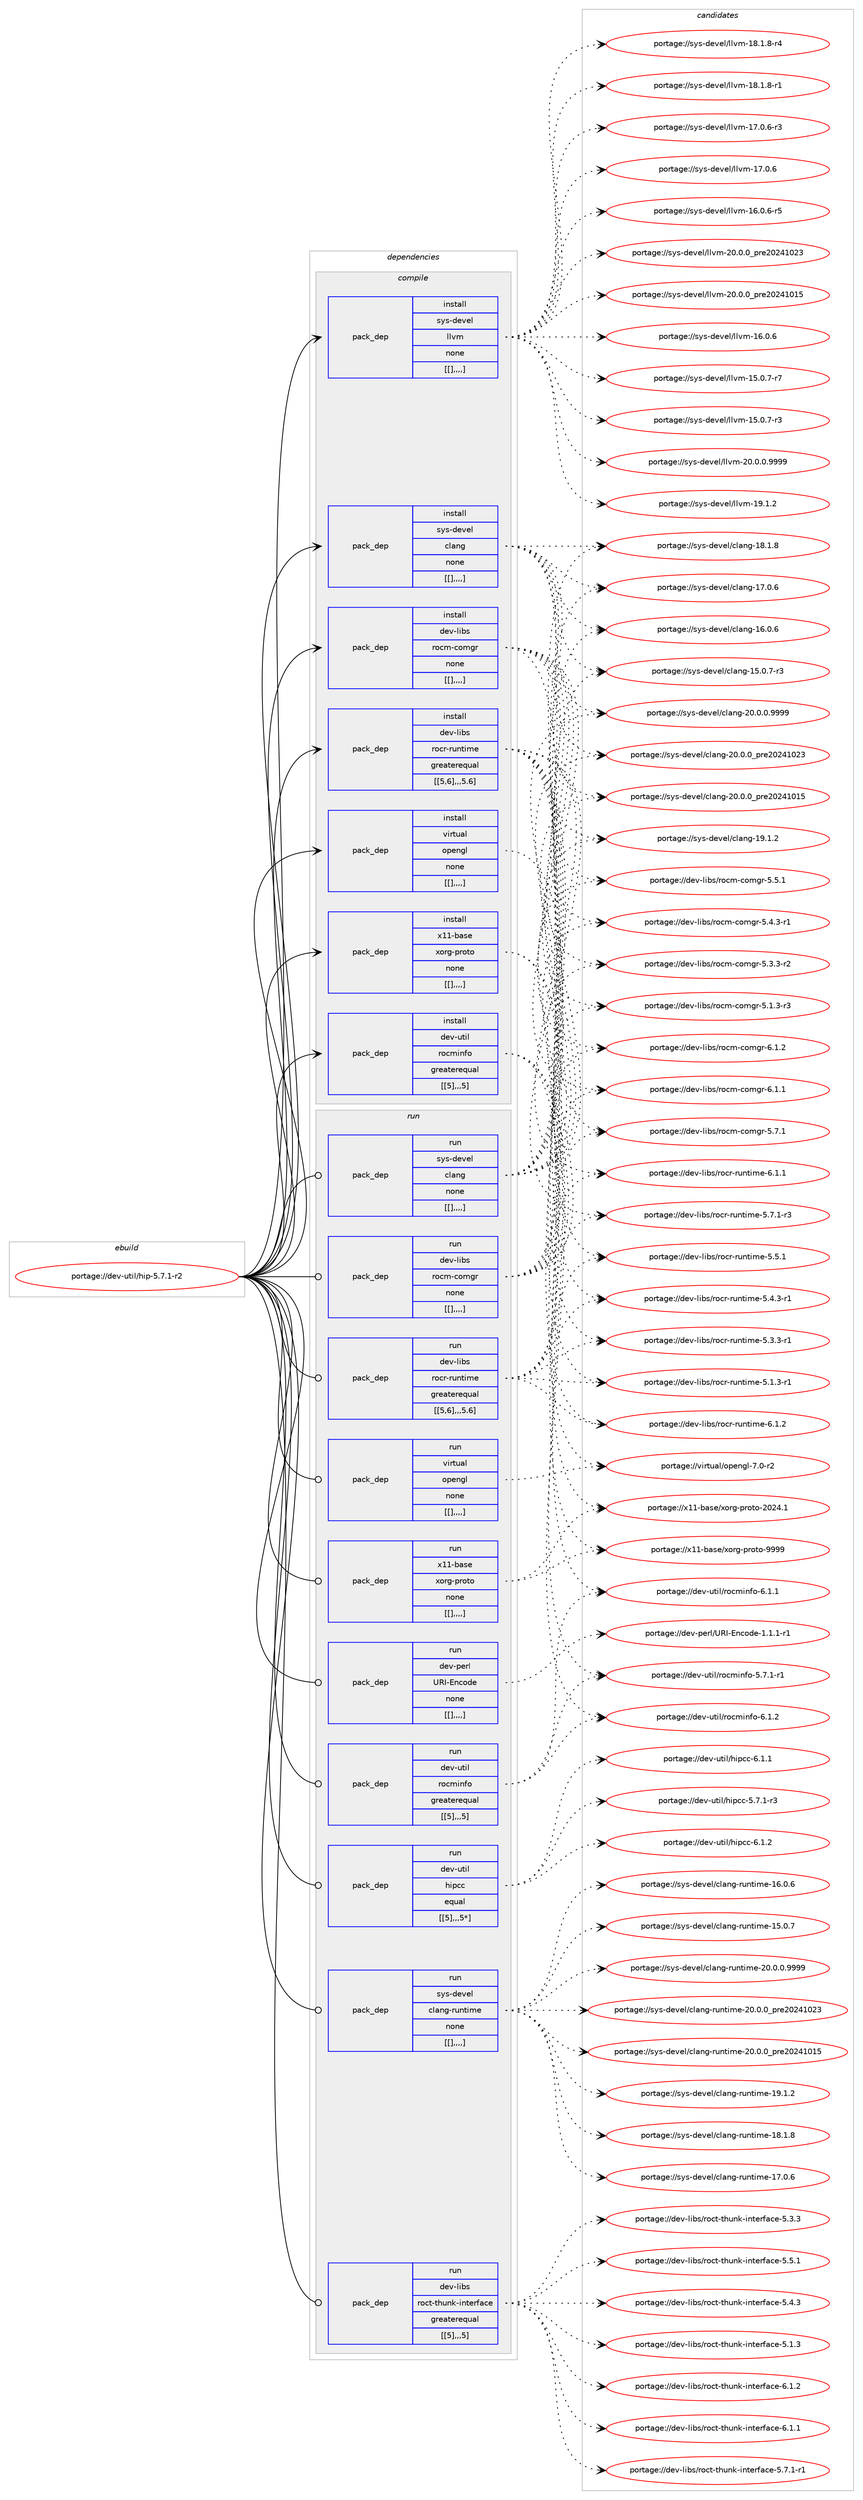 digraph prolog {

# *************
# Graph options
# *************

newrank=true;
concentrate=true;
compound=true;
graph [rankdir=LR,fontname=Helvetica,fontsize=10,ranksep=1.5];#, ranksep=2.5, nodesep=0.2];
edge  [arrowhead=vee];
node  [fontname=Helvetica,fontsize=10];

# **********
# The ebuild
# **********

subgraph cluster_leftcol {
color=gray;
label=<<i>ebuild</i>>;
id [label="portage://dev-util/hip-5.7.1-r2", color=red, width=4, href="../dev-util/hip-5.7.1-r2.svg"];
}

# ****************
# The dependencies
# ****************

subgraph cluster_midcol {
color=gray;
label=<<i>dependencies</i>>;
subgraph cluster_compile {
fillcolor="#eeeeee";
style=filled;
label=<<i>compile</i>>;
subgraph pack160342 {
dependency227224 [label=<<TABLE BORDER="0" CELLBORDER="1" CELLSPACING="0" CELLPADDING="4" WIDTH="220"><TR><TD ROWSPAN="6" CELLPADDING="30">pack_dep</TD></TR><TR><TD WIDTH="110">install</TD></TR><TR><TD>dev-libs</TD></TR><TR><TD>rocm-comgr</TD></TR><TR><TD>none</TD></TR><TR><TD>[[],,,,]</TD></TR></TABLE>>, shape=none, color=blue];
}
id:e -> dependency227224:w [weight=20,style="solid",arrowhead="vee"];
subgraph pack160367 {
dependency227259 [label=<<TABLE BORDER="0" CELLBORDER="1" CELLSPACING="0" CELLPADDING="4" WIDTH="220"><TR><TD ROWSPAN="6" CELLPADDING="30">pack_dep</TD></TR><TR><TD WIDTH="110">install</TD></TR><TR><TD>dev-libs</TD></TR><TR><TD>rocr-runtime</TD></TR><TR><TD>greaterequal</TD></TR><TR><TD>[[5,6],,,5.6]</TD></TR></TABLE>>, shape=none, color=blue];
}
id:e -> dependency227259:w [weight=20,style="solid",arrowhead="vee"];
subgraph pack160406 {
dependency227277 [label=<<TABLE BORDER="0" CELLBORDER="1" CELLSPACING="0" CELLPADDING="4" WIDTH="220"><TR><TD ROWSPAN="6" CELLPADDING="30">pack_dep</TD></TR><TR><TD WIDTH="110">install</TD></TR><TR><TD>dev-util</TD></TR><TR><TD>rocminfo</TD></TR><TR><TD>greaterequal</TD></TR><TR><TD>[[5],,,5]</TD></TR></TABLE>>, shape=none, color=blue];
}
id:e -> dependency227277:w [weight=20,style="solid",arrowhead="vee"];
subgraph pack160409 {
dependency227299 [label=<<TABLE BORDER="0" CELLBORDER="1" CELLSPACING="0" CELLPADDING="4" WIDTH="220"><TR><TD ROWSPAN="6" CELLPADDING="30">pack_dep</TD></TR><TR><TD WIDTH="110">install</TD></TR><TR><TD>sys-devel</TD></TR><TR><TD>clang</TD></TR><TR><TD>none</TD></TR><TR><TD>[[],,,,]</TD></TR></TABLE>>, shape=none, color=blue];
}
id:e -> dependency227299:w [weight=20,style="solid",arrowhead="vee"];
subgraph pack160440 {
dependency227330 [label=<<TABLE BORDER="0" CELLBORDER="1" CELLSPACING="0" CELLPADDING="4" WIDTH="220"><TR><TD ROWSPAN="6" CELLPADDING="30">pack_dep</TD></TR><TR><TD WIDTH="110">install</TD></TR><TR><TD>virtual</TD></TR><TR><TD>opengl</TD></TR><TR><TD>none</TD></TR><TR><TD>[[],,,,]</TD></TR></TABLE>>, shape=none, color=blue];
}
id:e -> dependency227330:w [weight=20,style="solid",arrowhead="vee"];
subgraph pack160446 {
dependency227377 [label=<<TABLE BORDER="0" CELLBORDER="1" CELLSPACING="0" CELLPADDING="4" WIDTH="220"><TR><TD ROWSPAN="6" CELLPADDING="30">pack_dep</TD></TR><TR><TD WIDTH="110">install</TD></TR><TR><TD>x11-base</TD></TR><TR><TD>xorg-proto</TD></TR><TR><TD>none</TD></TR><TR><TD>[[],,,,]</TD></TR></TABLE>>, shape=none, color=blue];
}
id:e -> dependency227377:w [weight=20,style="solid",arrowhead="vee"];
subgraph pack160574 {
dependency227504 [label=<<TABLE BORDER="0" CELLBORDER="1" CELLSPACING="0" CELLPADDING="4" WIDTH="220"><TR><TD ROWSPAN="6" CELLPADDING="30">pack_dep</TD></TR><TR><TD WIDTH="110">install</TD></TR><TR><TD>sys-devel</TD></TR><TR><TD>llvm</TD></TR><TR><TD>none</TD></TR><TR><TD>[[],,,,]</TD></TR></TABLE>>, shape=none, color=blue];
}
id:e -> dependency227504:w [weight=20,style="solid",arrowhead="vee"];
}
subgraph cluster_compileandrun {
fillcolor="#eeeeee";
style=filled;
label=<<i>compile and run</i>>;
}
subgraph cluster_run {
fillcolor="#eeeeee";
style=filled;
label=<<i>run</i>>;
subgraph pack160580 {
dependency227514 [label=<<TABLE BORDER="0" CELLBORDER="1" CELLSPACING="0" CELLPADDING="4" WIDTH="220"><TR><TD ROWSPAN="6" CELLPADDING="30">pack_dep</TD></TR><TR><TD WIDTH="110">run</TD></TR><TR><TD>dev-libs</TD></TR><TR><TD>rocm-comgr</TD></TR><TR><TD>none</TD></TR><TR><TD>[[],,,,]</TD></TR></TABLE>>, shape=none, color=blue];
}
id:e -> dependency227514:w [weight=20,style="solid",arrowhead="odot"];
subgraph pack160600 {
dependency227535 [label=<<TABLE BORDER="0" CELLBORDER="1" CELLSPACING="0" CELLPADDING="4" WIDTH="220"><TR><TD ROWSPAN="6" CELLPADDING="30">pack_dep</TD></TR><TR><TD WIDTH="110">run</TD></TR><TR><TD>dev-libs</TD></TR><TR><TD>rocr-runtime</TD></TR><TR><TD>greaterequal</TD></TR><TR><TD>[[5,6],,,5.6]</TD></TR></TABLE>>, shape=none, color=blue];
}
id:e -> dependency227535:w [weight=20,style="solid",arrowhead="odot"];
subgraph pack160608 {
dependency227540 [label=<<TABLE BORDER="0" CELLBORDER="1" CELLSPACING="0" CELLPADDING="4" WIDTH="220"><TR><TD ROWSPAN="6" CELLPADDING="30">pack_dep</TD></TR><TR><TD WIDTH="110">run</TD></TR><TR><TD>dev-libs</TD></TR><TR><TD>roct-thunk-interface</TD></TR><TR><TD>greaterequal</TD></TR><TR><TD>[[5],,,5]</TD></TR></TABLE>>, shape=none, color=blue];
}
id:e -> dependency227540:w [weight=20,style="solid",arrowhead="odot"];
subgraph pack160612 {
dependency227547 [label=<<TABLE BORDER="0" CELLBORDER="1" CELLSPACING="0" CELLPADDING="4" WIDTH="220"><TR><TD ROWSPAN="6" CELLPADDING="30">pack_dep</TD></TR><TR><TD WIDTH="110">run</TD></TR><TR><TD>dev-perl</TD></TR><TR><TD>URI-Encode</TD></TR><TR><TD>none</TD></TR><TR><TD>[[],,,,]</TD></TR></TABLE>>, shape=none, color=blue];
}
id:e -> dependency227547:w [weight=20,style="solid",arrowhead="odot"];
subgraph pack160643 {
dependency227592 [label=<<TABLE BORDER="0" CELLBORDER="1" CELLSPACING="0" CELLPADDING="4" WIDTH="220"><TR><TD ROWSPAN="6" CELLPADDING="30">pack_dep</TD></TR><TR><TD WIDTH="110">run</TD></TR><TR><TD>dev-util</TD></TR><TR><TD>hipcc</TD></TR><TR><TD>equal</TD></TR><TR><TD>[[5],,,5*]</TD></TR></TABLE>>, shape=none, color=blue];
}
id:e -> dependency227592:w [weight=20,style="solid",arrowhead="odot"];
subgraph pack160651 {
dependency227598 [label=<<TABLE BORDER="0" CELLBORDER="1" CELLSPACING="0" CELLPADDING="4" WIDTH="220"><TR><TD ROWSPAN="6" CELLPADDING="30">pack_dep</TD></TR><TR><TD WIDTH="110">run</TD></TR><TR><TD>dev-util</TD></TR><TR><TD>rocminfo</TD></TR><TR><TD>greaterequal</TD></TR><TR><TD>[[5],,,5]</TD></TR></TABLE>>, shape=none, color=blue];
}
id:e -> dependency227598:w [weight=20,style="solid",arrowhead="odot"];
subgraph pack160654 {
dependency227606 [label=<<TABLE BORDER="0" CELLBORDER="1" CELLSPACING="0" CELLPADDING="4" WIDTH="220"><TR><TD ROWSPAN="6" CELLPADDING="30">pack_dep</TD></TR><TR><TD WIDTH="110">run</TD></TR><TR><TD>sys-devel</TD></TR><TR><TD>clang</TD></TR><TR><TD>none</TD></TR><TR><TD>[[],,,,]</TD></TR></TABLE>>, shape=none, color=blue];
}
id:e -> dependency227606:w [weight=20,style="solid",arrowhead="odot"];
subgraph pack160660 {
dependency227619 [label=<<TABLE BORDER="0" CELLBORDER="1" CELLSPACING="0" CELLPADDING="4" WIDTH="220"><TR><TD ROWSPAN="6" CELLPADDING="30">pack_dep</TD></TR><TR><TD WIDTH="110">run</TD></TR><TR><TD>sys-devel</TD></TR><TR><TD>clang-runtime</TD></TR><TR><TD>none</TD></TR><TR><TD>[[],,,,]</TD></TR></TABLE>>, shape=none, color=blue];
}
id:e -> dependency227619:w [weight=20,style="solid",arrowhead="odot"];
subgraph pack160670 {
dependency227641 [label=<<TABLE BORDER="0" CELLBORDER="1" CELLSPACING="0" CELLPADDING="4" WIDTH="220"><TR><TD ROWSPAN="6" CELLPADDING="30">pack_dep</TD></TR><TR><TD WIDTH="110">run</TD></TR><TR><TD>virtual</TD></TR><TR><TD>opengl</TD></TR><TR><TD>none</TD></TR><TR><TD>[[],,,,]</TD></TR></TABLE>>, shape=none, color=blue];
}
id:e -> dependency227641:w [weight=20,style="solid",arrowhead="odot"];
subgraph pack160707 {
dependency227693 [label=<<TABLE BORDER="0" CELLBORDER="1" CELLSPACING="0" CELLPADDING="4" WIDTH="220"><TR><TD ROWSPAN="6" CELLPADDING="30">pack_dep</TD></TR><TR><TD WIDTH="110">run</TD></TR><TR><TD>x11-base</TD></TR><TR><TD>xorg-proto</TD></TR><TR><TD>none</TD></TR><TR><TD>[[],,,,]</TD></TR></TABLE>>, shape=none, color=blue];
}
id:e -> dependency227693:w [weight=20,style="solid",arrowhead="odot"];
}
}

# **************
# The candidates
# **************

subgraph cluster_choices {
rank=same;
color=gray;
label=<<i>candidates</i>>;

subgraph choice160169 {
color=black;
nodesep=1;
choice100101118451081059811547114111991094599111109103114455446494650 [label="portage://dev-libs/rocm-comgr-6.1.2", color=red, width=4,href="../dev-libs/rocm-comgr-6.1.2.svg"];
choice100101118451081059811547114111991094599111109103114455446494649 [label="portage://dev-libs/rocm-comgr-6.1.1", color=red, width=4,href="../dev-libs/rocm-comgr-6.1.1.svg"];
choice100101118451081059811547114111991094599111109103114455346554649 [label="portage://dev-libs/rocm-comgr-5.7.1", color=red, width=4,href="../dev-libs/rocm-comgr-5.7.1.svg"];
choice100101118451081059811547114111991094599111109103114455346534649 [label="portage://dev-libs/rocm-comgr-5.5.1", color=red, width=4,href="../dev-libs/rocm-comgr-5.5.1.svg"];
choice1001011184510810598115471141119910945991111091031144553465246514511449 [label="portage://dev-libs/rocm-comgr-5.4.3-r1", color=red, width=4,href="../dev-libs/rocm-comgr-5.4.3-r1.svg"];
choice1001011184510810598115471141119910945991111091031144553465146514511450 [label="portage://dev-libs/rocm-comgr-5.3.3-r2", color=red, width=4,href="../dev-libs/rocm-comgr-5.3.3-r2.svg"];
choice1001011184510810598115471141119910945991111091031144553464946514511451 [label="portage://dev-libs/rocm-comgr-5.1.3-r3", color=red, width=4,href="../dev-libs/rocm-comgr-5.1.3-r3.svg"];
dependency227224:e -> choice100101118451081059811547114111991094599111109103114455446494650:w [style=dotted,weight="100"];
dependency227224:e -> choice100101118451081059811547114111991094599111109103114455446494649:w [style=dotted,weight="100"];
dependency227224:e -> choice100101118451081059811547114111991094599111109103114455346554649:w [style=dotted,weight="100"];
dependency227224:e -> choice100101118451081059811547114111991094599111109103114455346534649:w [style=dotted,weight="100"];
dependency227224:e -> choice1001011184510810598115471141119910945991111091031144553465246514511449:w [style=dotted,weight="100"];
dependency227224:e -> choice1001011184510810598115471141119910945991111091031144553465146514511450:w [style=dotted,weight="100"];
dependency227224:e -> choice1001011184510810598115471141119910945991111091031144553464946514511451:w [style=dotted,weight="100"];
}
subgraph choice160188 {
color=black;
nodesep=1;
choice1001011184510810598115471141119911445114117110116105109101455446494650 [label="portage://dev-libs/rocr-runtime-6.1.2", color=red, width=4,href="../dev-libs/rocr-runtime-6.1.2.svg"];
choice1001011184510810598115471141119911445114117110116105109101455446494649 [label="portage://dev-libs/rocr-runtime-6.1.1", color=red, width=4,href="../dev-libs/rocr-runtime-6.1.1.svg"];
choice10010111845108105981154711411199114451141171101161051091014553465546494511451 [label="portage://dev-libs/rocr-runtime-5.7.1-r3", color=red, width=4,href="../dev-libs/rocr-runtime-5.7.1-r3.svg"];
choice1001011184510810598115471141119911445114117110116105109101455346534649 [label="portage://dev-libs/rocr-runtime-5.5.1", color=red, width=4,href="../dev-libs/rocr-runtime-5.5.1.svg"];
choice10010111845108105981154711411199114451141171101161051091014553465246514511449 [label="portage://dev-libs/rocr-runtime-5.4.3-r1", color=red, width=4,href="../dev-libs/rocr-runtime-5.4.3-r1.svg"];
choice10010111845108105981154711411199114451141171101161051091014553465146514511449 [label="portage://dev-libs/rocr-runtime-5.3.3-r1", color=red, width=4,href="../dev-libs/rocr-runtime-5.3.3-r1.svg"];
choice10010111845108105981154711411199114451141171101161051091014553464946514511449 [label="portage://dev-libs/rocr-runtime-5.1.3-r1", color=red, width=4,href="../dev-libs/rocr-runtime-5.1.3-r1.svg"];
dependency227259:e -> choice1001011184510810598115471141119911445114117110116105109101455446494650:w [style=dotted,weight="100"];
dependency227259:e -> choice1001011184510810598115471141119911445114117110116105109101455446494649:w [style=dotted,weight="100"];
dependency227259:e -> choice10010111845108105981154711411199114451141171101161051091014553465546494511451:w [style=dotted,weight="100"];
dependency227259:e -> choice1001011184510810598115471141119911445114117110116105109101455346534649:w [style=dotted,weight="100"];
dependency227259:e -> choice10010111845108105981154711411199114451141171101161051091014553465246514511449:w [style=dotted,weight="100"];
dependency227259:e -> choice10010111845108105981154711411199114451141171101161051091014553465146514511449:w [style=dotted,weight="100"];
dependency227259:e -> choice10010111845108105981154711411199114451141171101161051091014553464946514511449:w [style=dotted,weight="100"];
}
subgraph choice160210 {
color=black;
nodesep=1;
choice100101118451171161051084711411199109105110102111455446494650 [label="portage://dev-util/rocminfo-6.1.2", color=red, width=4,href="../dev-util/rocminfo-6.1.2.svg"];
choice100101118451171161051084711411199109105110102111455446494649 [label="portage://dev-util/rocminfo-6.1.1", color=red, width=4,href="../dev-util/rocminfo-6.1.1.svg"];
choice1001011184511711610510847114111991091051101021114553465546494511449 [label="portage://dev-util/rocminfo-5.7.1-r1", color=red, width=4,href="../dev-util/rocminfo-5.7.1-r1.svg"];
dependency227277:e -> choice100101118451171161051084711411199109105110102111455446494650:w [style=dotted,weight="100"];
dependency227277:e -> choice100101118451171161051084711411199109105110102111455446494649:w [style=dotted,weight="100"];
dependency227277:e -> choice1001011184511711610510847114111991091051101021114553465546494511449:w [style=dotted,weight="100"];
}
subgraph choice160220 {
color=black;
nodesep=1;
choice11512111545100101118101108479910897110103455048464846484657575757 [label="portage://sys-devel/clang-20.0.0.9999", color=red, width=4,href="../sys-devel/clang-20.0.0.9999.svg"];
choice1151211154510010111810110847991089711010345504846484648951121141015048505249485051 [label="portage://sys-devel/clang-20.0.0_pre20241023", color=red, width=4,href="../sys-devel/clang-20.0.0_pre20241023.svg"];
choice1151211154510010111810110847991089711010345504846484648951121141015048505249484953 [label="portage://sys-devel/clang-20.0.0_pre20241015", color=red, width=4,href="../sys-devel/clang-20.0.0_pre20241015.svg"];
choice1151211154510010111810110847991089711010345495746494650 [label="portage://sys-devel/clang-19.1.2", color=red, width=4,href="../sys-devel/clang-19.1.2.svg"];
choice1151211154510010111810110847991089711010345495646494656 [label="portage://sys-devel/clang-18.1.8", color=red, width=4,href="../sys-devel/clang-18.1.8.svg"];
choice1151211154510010111810110847991089711010345495546484654 [label="portage://sys-devel/clang-17.0.6", color=red, width=4,href="../sys-devel/clang-17.0.6.svg"];
choice1151211154510010111810110847991089711010345495446484654 [label="portage://sys-devel/clang-16.0.6", color=red, width=4,href="../sys-devel/clang-16.0.6.svg"];
choice11512111545100101118101108479910897110103454953464846554511451 [label="portage://sys-devel/clang-15.0.7-r3", color=red, width=4,href="../sys-devel/clang-15.0.7-r3.svg"];
dependency227299:e -> choice11512111545100101118101108479910897110103455048464846484657575757:w [style=dotted,weight="100"];
dependency227299:e -> choice1151211154510010111810110847991089711010345504846484648951121141015048505249485051:w [style=dotted,weight="100"];
dependency227299:e -> choice1151211154510010111810110847991089711010345504846484648951121141015048505249484953:w [style=dotted,weight="100"];
dependency227299:e -> choice1151211154510010111810110847991089711010345495746494650:w [style=dotted,weight="100"];
dependency227299:e -> choice1151211154510010111810110847991089711010345495646494656:w [style=dotted,weight="100"];
dependency227299:e -> choice1151211154510010111810110847991089711010345495546484654:w [style=dotted,weight="100"];
dependency227299:e -> choice1151211154510010111810110847991089711010345495446484654:w [style=dotted,weight="100"];
dependency227299:e -> choice11512111545100101118101108479910897110103454953464846554511451:w [style=dotted,weight="100"];
}
subgraph choice160227 {
color=black;
nodesep=1;
choice1181051141161179710847111112101110103108455546484511450 [label="portage://virtual/opengl-7.0-r2", color=red, width=4,href="../virtual/opengl-7.0-r2.svg"];
dependency227330:e -> choice1181051141161179710847111112101110103108455546484511450:w [style=dotted,weight="100"];
}
subgraph choice160266 {
color=black;
nodesep=1;
choice120494945989711510147120111114103451121141111161114557575757 [label="portage://x11-base/xorg-proto-9999", color=red, width=4,href="../x11-base/xorg-proto-9999.svg"];
choice1204949459897115101471201111141034511211411111611145504850524649 [label="portage://x11-base/xorg-proto-2024.1", color=red, width=4,href="../x11-base/xorg-proto-2024.1.svg"];
dependency227377:e -> choice120494945989711510147120111114103451121141111161114557575757:w [style=dotted,weight="100"];
dependency227377:e -> choice1204949459897115101471201111141034511211411111611145504850524649:w [style=dotted,weight="100"];
}
subgraph choice160283 {
color=black;
nodesep=1;
choice1151211154510010111810110847108108118109455048464846484657575757 [label="portage://sys-devel/llvm-20.0.0.9999", color=red, width=4,href="../sys-devel/llvm-20.0.0.9999.svg"];
choice115121115451001011181011084710810811810945504846484648951121141015048505249485051 [label="portage://sys-devel/llvm-20.0.0_pre20241023", color=red, width=4,href="../sys-devel/llvm-20.0.0_pre20241023.svg"];
choice115121115451001011181011084710810811810945504846484648951121141015048505249484953 [label="portage://sys-devel/llvm-20.0.0_pre20241015", color=red, width=4,href="../sys-devel/llvm-20.0.0_pre20241015.svg"];
choice115121115451001011181011084710810811810945495746494650 [label="portage://sys-devel/llvm-19.1.2", color=red, width=4,href="../sys-devel/llvm-19.1.2.svg"];
choice1151211154510010111810110847108108118109454956464946564511452 [label="portage://sys-devel/llvm-18.1.8-r4", color=red, width=4,href="../sys-devel/llvm-18.1.8-r4.svg"];
choice1151211154510010111810110847108108118109454956464946564511449 [label="portage://sys-devel/llvm-18.1.8-r1", color=red, width=4,href="../sys-devel/llvm-18.1.8-r1.svg"];
choice1151211154510010111810110847108108118109454955464846544511451 [label="portage://sys-devel/llvm-17.0.6-r3", color=red, width=4,href="../sys-devel/llvm-17.0.6-r3.svg"];
choice115121115451001011181011084710810811810945495546484654 [label="portage://sys-devel/llvm-17.0.6", color=red, width=4,href="../sys-devel/llvm-17.0.6.svg"];
choice1151211154510010111810110847108108118109454954464846544511453 [label="portage://sys-devel/llvm-16.0.6-r5", color=red, width=4,href="../sys-devel/llvm-16.0.6-r5.svg"];
choice115121115451001011181011084710810811810945495446484654 [label="portage://sys-devel/llvm-16.0.6", color=red, width=4,href="../sys-devel/llvm-16.0.6.svg"];
choice1151211154510010111810110847108108118109454953464846554511455 [label="portage://sys-devel/llvm-15.0.7-r7", color=red, width=4,href="../sys-devel/llvm-15.0.7-r7.svg"];
choice1151211154510010111810110847108108118109454953464846554511451 [label="portage://sys-devel/llvm-15.0.7-r3", color=red, width=4,href="../sys-devel/llvm-15.0.7-r3.svg"];
dependency227504:e -> choice1151211154510010111810110847108108118109455048464846484657575757:w [style=dotted,weight="100"];
dependency227504:e -> choice115121115451001011181011084710810811810945504846484648951121141015048505249485051:w [style=dotted,weight="100"];
dependency227504:e -> choice115121115451001011181011084710810811810945504846484648951121141015048505249484953:w [style=dotted,weight="100"];
dependency227504:e -> choice115121115451001011181011084710810811810945495746494650:w [style=dotted,weight="100"];
dependency227504:e -> choice1151211154510010111810110847108108118109454956464946564511452:w [style=dotted,weight="100"];
dependency227504:e -> choice1151211154510010111810110847108108118109454956464946564511449:w [style=dotted,weight="100"];
dependency227504:e -> choice1151211154510010111810110847108108118109454955464846544511451:w [style=dotted,weight="100"];
dependency227504:e -> choice115121115451001011181011084710810811810945495546484654:w [style=dotted,weight="100"];
dependency227504:e -> choice1151211154510010111810110847108108118109454954464846544511453:w [style=dotted,weight="100"];
dependency227504:e -> choice115121115451001011181011084710810811810945495446484654:w [style=dotted,weight="100"];
dependency227504:e -> choice1151211154510010111810110847108108118109454953464846554511455:w [style=dotted,weight="100"];
dependency227504:e -> choice1151211154510010111810110847108108118109454953464846554511451:w [style=dotted,weight="100"];
}
subgraph choice160331 {
color=black;
nodesep=1;
choice100101118451081059811547114111991094599111109103114455446494650 [label="portage://dev-libs/rocm-comgr-6.1.2", color=red, width=4,href="../dev-libs/rocm-comgr-6.1.2.svg"];
choice100101118451081059811547114111991094599111109103114455446494649 [label="portage://dev-libs/rocm-comgr-6.1.1", color=red, width=4,href="../dev-libs/rocm-comgr-6.1.1.svg"];
choice100101118451081059811547114111991094599111109103114455346554649 [label="portage://dev-libs/rocm-comgr-5.7.1", color=red, width=4,href="../dev-libs/rocm-comgr-5.7.1.svg"];
choice100101118451081059811547114111991094599111109103114455346534649 [label="portage://dev-libs/rocm-comgr-5.5.1", color=red, width=4,href="../dev-libs/rocm-comgr-5.5.1.svg"];
choice1001011184510810598115471141119910945991111091031144553465246514511449 [label="portage://dev-libs/rocm-comgr-5.4.3-r1", color=red, width=4,href="../dev-libs/rocm-comgr-5.4.3-r1.svg"];
choice1001011184510810598115471141119910945991111091031144553465146514511450 [label="portage://dev-libs/rocm-comgr-5.3.3-r2", color=red, width=4,href="../dev-libs/rocm-comgr-5.3.3-r2.svg"];
choice1001011184510810598115471141119910945991111091031144553464946514511451 [label="portage://dev-libs/rocm-comgr-5.1.3-r3", color=red, width=4,href="../dev-libs/rocm-comgr-5.1.3-r3.svg"];
dependency227514:e -> choice100101118451081059811547114111991094599111109103114455446494650:w [style=dotted,weight="100"];
dependency227514:e -> choice100101118451081059811547114111991094599111109103114455446494649:w [style=dotted,weight="100"];
dependency227514:e -> choice100101118451081059811547114111991094599111109103114455346554649:w [style=dotted,weight="100"];
dependency227514:e -> choice100101118451081059811547114111991094599111109103114455346534649:w [style=dotted,weight="100"];
dependency227514:e -> choice1001011184510810598115471141119910945991111091031144553465246514511449:w [style=dotted,weight="100"];
dependency227514:e -> choice1001011184510810598115471141119910945991111091031144553465146514511450:w [style=dotted,weight="100"];
dependency227514:e -> choice1001011184510810598115471141119910945991111091031144553464946514511451:w [style=dotted,weight="100"];
}
subgraph choice160343 {
color=black;
nodesep=1;
choice1001011184510810598115471141119911445114117110116105109101455446494650 [label="portage://dev-libs/rocr-runtime-6.1.2", color=red, width=4,href="../dev-libs/rocr-runtime-6.1.2.svg"];
choice1001011184510810598115471141119911445114117110116105109101455446494649 [label="portage://dev-libs/rocr-runtime-6.1.1", color=red, width=4,href="../dev-libs/rocr-runtime-6.1.1.svg"];
choice10010111845108105981154711411199114451141171101161051091014553465546494511451 [label="portage://dev-libs/rocr-runtime-5.7.1-r3", color=red, width=4,href="../dev-libs/rocr-runtime-5.7.1-r3.svg"];
choice1001011184510810598115471141119911445114117110116105109101455346534649 [label="portage://dev-libs/rocr-runtime-5.5.1", color=red, width=4,href="../dev-libs/rocr-runtime-5.5.1.svg"];
choice10010111845108105981154711411199114451141171101161051091014553465246514511449 [label="portage://dev-libs/rocr-runtime-5.4.3-r1", color=red, width=4,href="../dev-libs/rocr-runtime-5.4.3-r1.svg"];
choice10010111845108105981154711411199114451141171101161051091014553465146514511449 [label="portage://dev-libs/rocr-runtime-5.3.3-r1", color=red, width=4,href="../dev-libs/rocr-runtime-5.3.3-r1.svg"];
choice10010111845108105981154711411199114451141171101161051091014553464946514511449 [label="portage://dev-libs/rocr-runtime-5.1.3-r1", color=red, width=4,href="../dev-libs/rocr-runtime-5.1.3-r1.svg"];
dependency227535:e -> choice1001011184510810598115471141119911445114117110116105109101455446494650:w [style=dotted,weight="100"];
dependency227535:e -> choice1001011184510810598115471141119911445114117110116105109101455446494649:w [style=dotted,weight="100"];
dependency227535:e -> choice10010111845108105981154711411199114451141171101161051091014553465546494511451:w [style=dotted,weight="100"];
dependency227535:e -> choice1001011184510810598115471141119911445114117110116105109101455346534649:w [style=dotted,weight="100"];
dependency227535:e -> choice10010111845108105981154711411199114451141171101161051091014553465246514511449:w [style=dotted,weight="100"];
dependency227535:e -> choice10010111845108105981154711411199114451141171101161051091014553465146514511449:w [style=dotted,weight="100"];
dependency227535:e -> choice10010111845108105981154711411199114451141171101161051091014553464946514511449:w [style=dotted,weight="100"];
}
subgraph choice160353 {
color=black;
nodesep=1;
choice1001011184510810598115471141119911645116104117110107451051101161011141029799101455446494650 [label="portage://dev-libs/roct-thunk-interface-6.1.2", color=red, width=4,href="../dev-libs/roct-thunk-interface-6.1.2.svg"];
choice1001011184510810598115471141119911645116104117110107451051101161011141029799101455446494649 [label="portage://dev-libs/roct-thunk-interface-6.1.1", color=red, width=4,href="../dev-libs/roct-thunk-interface-6.1.1.svg"];
choice10010111845108105981154711411199116451161041171101074510511011610111410297991014553465546494511449 [label="portage://dev-libs/roct-thunk-interface-5.7.1-r1", color=red, width=4,href="../dev-libs/roct-thunk-interface-5.7.1-r1.svg"];
choice1001011184510810598115471141119911645116104117110107451051101161011141029799101455346534649 [label="portage://dev-libs/roct-thunk-interface-5.5.1", color=red, width=4,href="../dev-libs/roct-thunk-interface-5.5.1.svg"];
choice1001011184510810598115471141119911645116104117110107451051101161011141029799101455346524651 [label="portage://dev-libs/roct-thunk-interface-5.4.3", color=red, width=4,href="../dev-libs/roct-thunk-interface-5.4.3.svg"];
choice1001011184510810598115471141119911645116104117110107451051101161011141029799101455346514651 [label="portage://dev-libs/roct-thunk-interface-5.3.3", color=red, width=4,href="../dev-libs/roct-thunk-interface-5.3.3.svg"];
choice1001011184510810598115471141119911645116104117110107451051101161011141029799101455346494651 [label="portage://dev-libs/roct-thunk-interface-5.1.3", color=red, width=4,href="../dev-libs/roct-thunk-interface-5.1.3.svg"];
dependency227540:e -> choice1001011184510810598115471141119911645116104117110107451051101161011141029799101455446494650:w [style=dotted,weight="100"];
dependency227540:e -> choice1001011184510810598115471141119911645116104117110107451051101161011141029799101455446494649:w [style=dotted,weight="100"];
dependency227540:e -> choice10010111845108105981154711411199116451161041171101074510511011610111410297991014553465546494511449:w [style=dotted,weight="100"];
dependency227540:e -> choice1001011184510810598115471141119911645116104117110107451051101161011141029799101455346534649:w [style=dotted,weight="100"];
dependency227540:e -> choice1001011184510810598115471141119911645116104117110107451051101161011141029799101455346524651:w [style=dotted,weight="100"];
dependency227540:e -> choice1001011184510810598115471141119911645116104117110107451051101161011141029799101455346514651:w [style=dotted,weight="100"];
dependency227540:e -> choice1001011184510810598115471141119911645116104117110107451051101161011141029799101455346494651:w [style=dotted,weight="100"];
}
subgraph choice160380 {
color=black;
nodesep=1;
choice10010111845112101114108478582734569110991111001014549464946494511449 [label="portage://dev-perl/URI-Encode-1.1.1-r1", color=red, width=4,href="../dev-perl/URI-Encode-1.1.1-r1.svg"];
dependency227547:e -> choice10010111845112101114108478582734569110991111001014549464946494511449:w [style=dotted,weight="100"];
}
subgraph choice160396 {
color=black;
nodesep=1;
choice10010111845117116105108471041051129999455446494650 [label="portage://dev-util/hipcc-6.1.2", color=red, width=4,href="../dev-util/hipcc-6.1.2.svg"];
choice10010111845117116105108471041051129999455446494649 [label="portage://dev-util/hipcc-6.1.1", color=red, width=4,href="../dev-util/hipcc-6.1.1.svg"];
choice100101118451171161051084710410511299994553465546494511451 [label="portage://dev-util/hipcc-5.7.1-r3", color=red, width=4,href="../dev-util/hipcc-5.7.1-r3.svg"];
dependency227592:e -> choice10010111845117116105108471041051129999455446494650:w [style=dotted,weight="100"];
dependency227592:e -> choice10010111845117116105108471041051129999455446494649:w [style=dotted,weight="100"];
dependency227592:e -> choice100101118451171161051084710410511299994553465546494511451:w [style=dotted,weight="100"];
}
subgraph choice160432 {
color=black;
nodesep=1;
choice100101118451171161051084711411199109105110102111455446494650 [label="portage://dev-util/rocminfo-6.1.2", color=red, width=4,href="../dev-util/rocminfo-6.1.2.svg"];
choice100101118451171161051084711411199109105110102111455446494649 [label="portage://dev-util/rocminfo-6.1.1", color=red, width=4,href="../dev-util/rocminfo-6.1.1.svg"];
choice1001011184511711610510847114111991091051101021114553465546494511449 [label="portage://dev-util/rocminfo-5.7.1-r1", color=red, width=4,href="../dev-util/rocminfo-5.7.1-r1.svg"];
dependency227598:e -> choice100101118451171161051084711411199109105110102111455446494650:w [style=dotted,weight="100"];
dependency227598:e -> choice100101118451171161051084711411199109105110102111455446494649:w [style=dotted,weight="100"];
dependency227598:e -> choice1001011184511711610510847114111991091051101021114553465546494511449:w [style=dotted,weight="100"];
}
subgraph choice160448 {
color=black;
nodesep=1;
choice11512111545100101118101108479910897110103455048464846484657575757 [label="portage://sys-devel/clang-20.0.0.9999", color=red, width=4,href="../sys-devel/clang-20.0.0.9999.svg"];
choice1151211154510010111810110847991089711010345504846484648951121141015048505249485051 [label="portage://sys-devel/clang-20.0.0_pre20241023", color=red, width=4,href="../sys-devel/clang-20.0.0_pre20241023.svg"];
choice1151211154510010111810110847991089711010345504846484648951121141015048505249484953 [label="portage://sys-devel/clang-20.0.0_pre20241015", color=red, width=4,href="../sys-devel/clang-20.0.0_pre20241015.svg"];
choice1151211154510010111810110847991089711010345495746494650 [label="portage://sys-devel/clang-19.1.2", color=red, width=4,href="../sys-devel/clang-19.1.2.svg"];
choice1151211154510010111810110847991089711010345495646494656 [label="portage://sys-devel/clang-18.1.8", color=red, width=4,href="../sys-devel/clang-18.1.8.svg"];
choice1151211154510010111810110847991089711010345495546484654 [label="portage://sys-devel/clang-17.0.6", color=red, width=4,href="../sys-devel/clang-17.0.6.svg"];
choice1151211154510010111810110847991089711010345495446484654 [label="portage://sys-devel/clang-16.0.6", color=red, width=4,href="../sys-devel/clang-16.0.6.svg"];
choice11512111545100101118101108479910897110103454953464846554511451 [label="portage://sys-devel/clang-15.0.7-r3", color=red, width=4,href="../sys-devel/clang-15.0.7-r3.svg"];
dependency227606:e -> choice11512111545100101118101108479910897110103455048464846484657575757:w [style=dotted,weight="100"];
dependency227606:e -> choice1151211154510010111810110847991089711010345504846484648951121141015048505249485051:w [style=dotted,weight="100"];
dependency227606:e -> choice1151211154510010111810110847991089711010345504846484648951121141015048505249484953:w [style=dotted,weight="100"];
dependency227606:e -> choice1151211154510010111810110847991089711010345495746494650:w [style=dotted,weight="100"];
dependency227606:e -> choice1151211154510010111810110847991089711010345495646494656:w [style=dotted,weight="100"];
dependency227606:e -> choice1151211154510010111810110847991089711010345495546484654:w [style=dotted,weight="100"];
dependency227606:e -> choice1151211154510010111810110847991089711010345495446484654:w [style=dotted,weight="100"];
dependency227606:e -> choice11512111545100101118101108479910897110103454953464846554511451:w [style=dotted,weight="100"];
}
subgraph choice160454 {
color=black;
nodesep=1;
choice1151211154510010111810110847991089711010345114117110116105109101455048464846484657575757 [label="portage://sys-devel/clang-runtime-20.0.0.9999", color=red, width=4,href="../sys-devel/clang-runtime-20.0.0.9999.svg"];
choice115121115451001011181011084799108971101034511411711011610510910145504846484648951121141015048505249485051 [label="portage://sys-devel/clang-runtime-20.0.0_pre20241023", color=red, width=4,href="../sys-devel/clang-runtime-20.0.0_pre20241023.svg"];
choice115121115451001011181011084799108971101034511411711011610510910145504846484648951121141015048505249484953 [label="portage://sys-devel/clang-runtime-20.0.0_pre20241015", color=red, width=4,href="../sys-devel/clang-runtime-20.0.0_pre20241015.svg"];
choice115121115451001011181011084799108971101034511411711011610510910145495746494650 [label="portage://sys-devel/clang-runtime-19.1.2", color=red, width=4,href="../sys-devel/clang-runtime-19.1.2.svg"];
choice115121115451001011181011084799108971101034511411711011610510910145495646494656 [label="portage://sys-devel/clang-runtime-18.1.8", color=red, width=4,href="../sys-devel/clang-runtime-18.1.8.svg"];
choice115121115451001011181011084799108971101034511411711011610510910145495546484654 [label="portage://sys-devel/clang-runtime-17.0.6", color=red, width=4,href="../sys-devel/clang-runtime-17.0.6.svg"];
choice115121115451001011181011084799108971101034511411711011610510910145495446484654 [label="portage://sys-devel/clang-runtime-16.0.6", color=red, width=4,href="../sys-devel/clang-runtime-16.0.6.svg"];
choice115121115451001011181011084799108971101034511411711011610510910145495346484655 [label="portage://sys-devel/clang-runtime-15.0.7", color=red, width=4,href="../sys-devel/clang-runtime-15.0.7.svg"];
dependency227619:e -> choice1151211154510010111810110847991089711010345114117110116105109101455048464846484657575757:w [style=dotted,weight="100"];
dependency227619:e -> choice115121115451001011181011084799108971101034511411711011610510910145504846484648951121141015048505249485051:w [style=dotted,weight="100"];
dependency227619:e -> choice115121115451001011181011084799108971101034511411711011610510910145504846484648951121141015048505249484953:w [style=dotted,weight="100"];
dependency227619:e -> choice115121115451001011181011084799108971101034511411711011610510910145495746494650:w [style=dotted,weight="100"];
dependency227619:e -> choice115121115451001011181011084799108971101034511411711011610510910145495646494656:w [style=dotted,weight="100"];
dependency227619:e -> choice115121115451001011181011084799108971101034511411711011610510910145495546484654:w [style=dotted,weight="100"];
dependency227619:e -> choice115121115451001011181011084799108971101034511411711011610510910145495446484654:w [style=dotted,weight="100"];
dependency227619:e -> choice115121115451001011181011084799108971101034511411711011610510910145495346484655:w [style=dotted,weight="100"];
}
subgraph choice160477 {
color=black;
nodesep=1;
choice1181051141161179710847111112101110103108455546484511450 [label="portage://virtual/opengl-7.0-r2", color=red, width=4,href="../virtual/opengl-7.0-r2.svg"];
dependency227641:e -> choice1181051141161179710847111112101110103108455546484511450:w [style=dotted,weight="100"];
}
subgraph choice160518 {
color=black;
nodesep=1;
choice120494945989711510147120111114103451121141111161114557575757 [label="portage://x11-base/xorg-proto-9999", color=red, width=4,href="../x11-base/xorg-proto-9999.svg"];
choice1204949459897115101471201111141034511211411111611145504850524649 [label="portage://x11-base/xorg-proto-2024.1", color=red, width=4,href="../x11-base/xorg-proto-2024.1.svg"];
dependency227693:e -> choice120494945989711510147120111114103451121141111161114557575757:w [style=dotted,weight="100"];
dependency227693:e -> choice1204949459897115101471201111141034511211411111611145504850524649:w [style=dotted,weight="100"];
}
}

}

